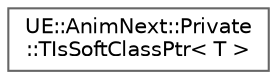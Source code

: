 digraph "Graphical Class Hierarchy"
{
 // INTERACTIVE_SVG=YES
 // LATEX_PDF_SIZE
  bgcolor="transparent";
  edge [fontname=Helvetica,fontsize=10,labelfontname=Helvetica,labelfontsize=10];
  node [fontname=Helvetica,fontsize=10,shape=box,height=0.2,width=0.4];
  rankdir="LR";
  Node0 [id="Node000000",label="UE::AnimNext::Private\l::TIsSoftClassPtr\< T \>",height=0.2,width=0.4,color="grey40", fillcolor="white", style="filled",URL="$df/df0/structUE_1_1AnimNext_1_1Private_1_1TIsSoftClassPtr.html",tooltip=" "];
}
